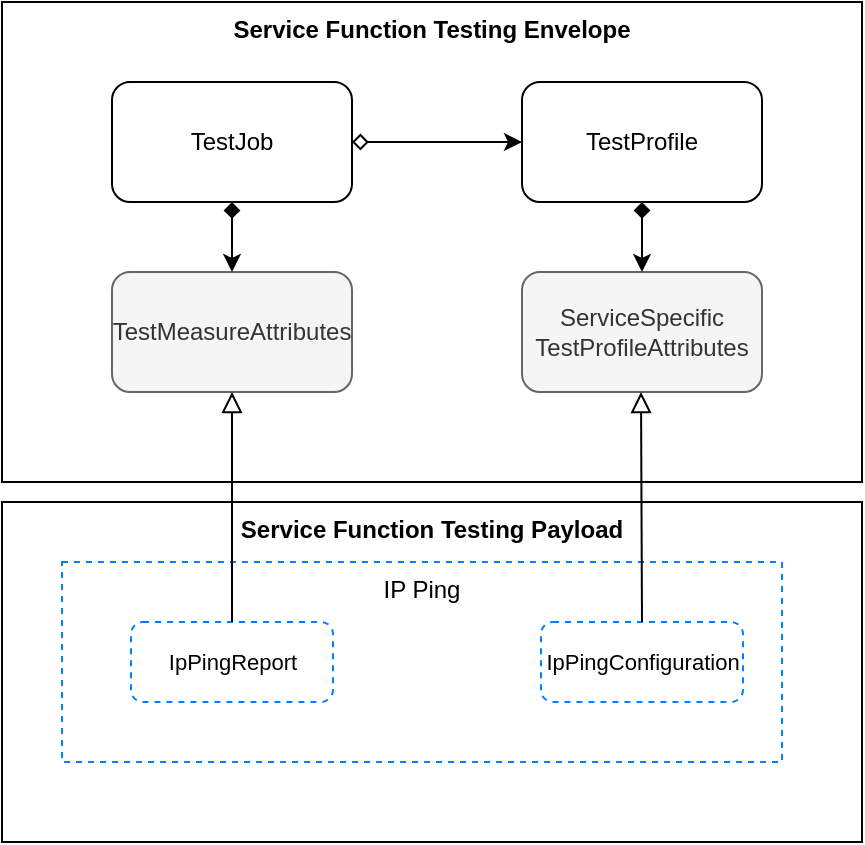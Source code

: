 <mxfile version="22.1.21" type="device">
  <diagram id="xbJyrwv9yIP62h8_PHgp" name="Page-1">
    <mxGraphModel dx="3354" dy="1924" grid="1" gridSize="10" guides="1" tooltips="1" connect="1" arrows="1" fold="1" page="1" pageScale="1" pageWidth="1169" pageHeight="827" math="0" shadow="0">
      <root>
        <mxCell id="0" />
        <mxCell id="1" parent="0" />
        <mxCell id="ltWMZJDPjPNoV4Ph2O7P-1" value="&lt;b&gt;Service Function Testing Envelope&lt;/b&gt;" style="rounded=0;whiteSpace=wrap;html=1;verticalAlign=top;" parent="1" vertex="1">
          <mxGeometry x="70" y="20" width="430" height="240" as="geometry" />
        </mxCell>
        <mxCell id="ltWMZJDPjPNoV4Ph2O7P-2" value="TestJob" style="rounded=1;whiteSpace=wrap;html=1;" parent="1" vertex="1">
          <mxGeometry x="125" y="60" width="120" height="60" as="geometry" />
        </mxCell>
        <mxCell id="ltWMZJDPjPNoV4Ph2O7P-3" value="TestProfile" style="rounded=1;whiteSpace=wrap;html=1;" parent="1" vertex="1">
          <mxGeometry x="330" y="60" width="120" height="60" as="geometry" />
        </mxCell>
        <mxCell id="ltWMZJDPjPNoV4Ph2O7P-4" value="TestMeasureAttributes" style="rounded=1;html=1;whiteSpace=wrap;fillColor=#f5f5f5;strokeColor=#666666;fontColor=#333333;" parent="1" vertex="1">
          <mxGeometry x="125" y="155" width="120" height="60" as="geometry" />
        </mxCell>
        <mxCell id="ltWMZJDPjPNoV4Ph2O7P-5" value="" style="endArrow=classic;html=1;startArrow=diamond;startFill=1;exitX=0.5;exitY=1;exitDx=0;exitDy=0;entryX=0.5;entryY=0;entryDx=0;entryDy=0;" parent="1" source="ltWMZJDPjPNoV4Ph2O7P-2" target="ltWMZJDPjPNoV4Ph2O7P-4" edge="1">
          <mxGeometry width="50" height="50" relative="1" as="geometry">
            <mxPoint x="230" y="310" as="sourcePoint" />
            <mxPoint x="280" y="260" as="targetPoint" />
          </mxGeometry>
        </mxCell>
        <mxCell id="ltWMZJDPjPNoV4Ph2O7P-6" value="" style="endArrow=classic;html=1;startArrow=diamond;startFill=0;exitX=1;exitY=0.5;exitDx=0;exitDy=0;" parent="1" source="ltWMZJDPjPNoV4Ph2O7P-2" target="ltWMZJDPjPNoV4Ph2O7P-3" edge="1">
          <mxGeometry width="50" height="50" relative="1" as="geometry">
            <mxPoint x="195" y="130" as="sourcePoint" />
            <mxPoint x="195" y="165" as="targetPoint" />
          </mxGeometry>
        </mxCell>
        <mxCell id="ltWMZJDPjPNoV4Ph2O7P-7" value="ServiceSpecific&lt;br&gt;TestProfileAttributes" style="rounded=1;whiteSpace=wrap;html=1;fillColor=#f5f5f5;strokeColor=#666666;fontColor=#333333;" parent="1" vertex="1">
          <mxGeometry x="330" y="155" width="120" height="60" as="geometry" />
        </mxCell>
        <mxCell id="ltWMZJDPjPNoV4Ph2O7P-8" value="" style="endArrow=classic;html=1;startArrow=diamond;startFill=1;exitX=0.5;exitY=1;exitDx=0;exitDy=0;entryX=0.5;entryY=0;entryDx=0;entryDy=0;" parent="1" source="ltWMZJDPjPNoV4Ph2O7P-3" target="ltWMZJDPjPNoV4Ph2O7P-7" edge="1">
          <mxGeometry width="50" height="50" relative="1" as="geometry">
            <mxPoint x="195" y="260" as="sourcePoint" />
            <mxPoint x="195" y="225" as="targetPoint" />
          </mxGeometry>
        </mxCell>
        <mxCell id="ltWMZJDPjPNoV4Ph2O7P-9" value="&lt;b&gt;Service Function Testing Payload&lt;/b&gt;" style="rounded=0;whiteSpace=wrap;html=1;verticalAlign=top;" parent="1" vertex="1">
          <mxGeometry x="70" y="270" width="430" height="170" as="geometry" />
        </mxCell>
        <mxCell id="ltWMZJDPjPNoV4Ph2O7P-12" value="IP Ping" style="rounded=0;whiteSpace=wrap;html=1;dashed=1;strokeColor=#007FFF;verticalAlign=top;" parent="1" vertex="1">
          <mxGeometry x="100" y="300" width="360" height="100" as="geometry" />
        </mxCell>
        <mxCell id="ltWMZJDPjPNoV4Ph2O7P-13" value="IpPingReport" style="rounded=1;whiteSpace=wrap;html=1;dashed=1;strokeColor=#007FFF;fontSize=11;" parent="1" vertex="1">
          <mxGeometry x="134.5" y="330" width="101" height="40" as="geometry" />
        </mxCell>
        <mxCell id="ltWMZJDPjPNoV4Ph2O7P-14" value="IpPingConfiguration" style="rounded=1;whiteSpace=wrap;html=1;dashed=1;strokeColor=#007FFF;fontSize=11;" parent="1" vertex="1">
          <mxGeometry x="339.5" y="330" width="101" height="40" as="geometry" />
        </mxCell>
        <mxCell id="ltWMZJDPjPNoV4Ph2O7P-25" value="" style="endArrow=block;html=1;fontSize=11;endFill=0;exitX=0.5;exitY=0;exitDx=0;exitDy=0;entryX=0.5;entryY=1;entryDx=0;entryDy=0;endSize=8;" parent="1" source="ltWMZJDPjPNoV4Ph2O7P-13" target="ltWMZJDPjPNoV4Ph2O7P-4" edge="1">
          <mxGeometry width="50" height="50" relative="1" as="geometry">
            <mxPoint x="70" y="530" as="sourcePoint" />
            <mxPoint x="120" y="480" as="targetPoint" />
          </mxGeometry>
        </mxCell>
        <mxCell id="nzFjk0uRN22iCQyKMfL5-1" value="" style="endArrow=block;html=1;fontSize=11;endFill=0;exitX=0.5;exitY=0;exitDx=0;exitDy=0;entryX=0.5;entryY=1;entryDx=0;entryDy=0;endSize=8;" edge="1" parent="1" source="ltWMZJDPjPNoV4Ph2O7P-14">
          <mxGeometry width="50" height="50" relative="1" as="geometry">
            <mxPoint x="389.5" y="360" as="sourcePoint" />
            <mxPoint x="389.5" y="215" as="targetPoint" />
          </mxGeometry>
        </mxCell>
      </root>
    </mxGraphModel>
  </diagram>
</mxfile>

